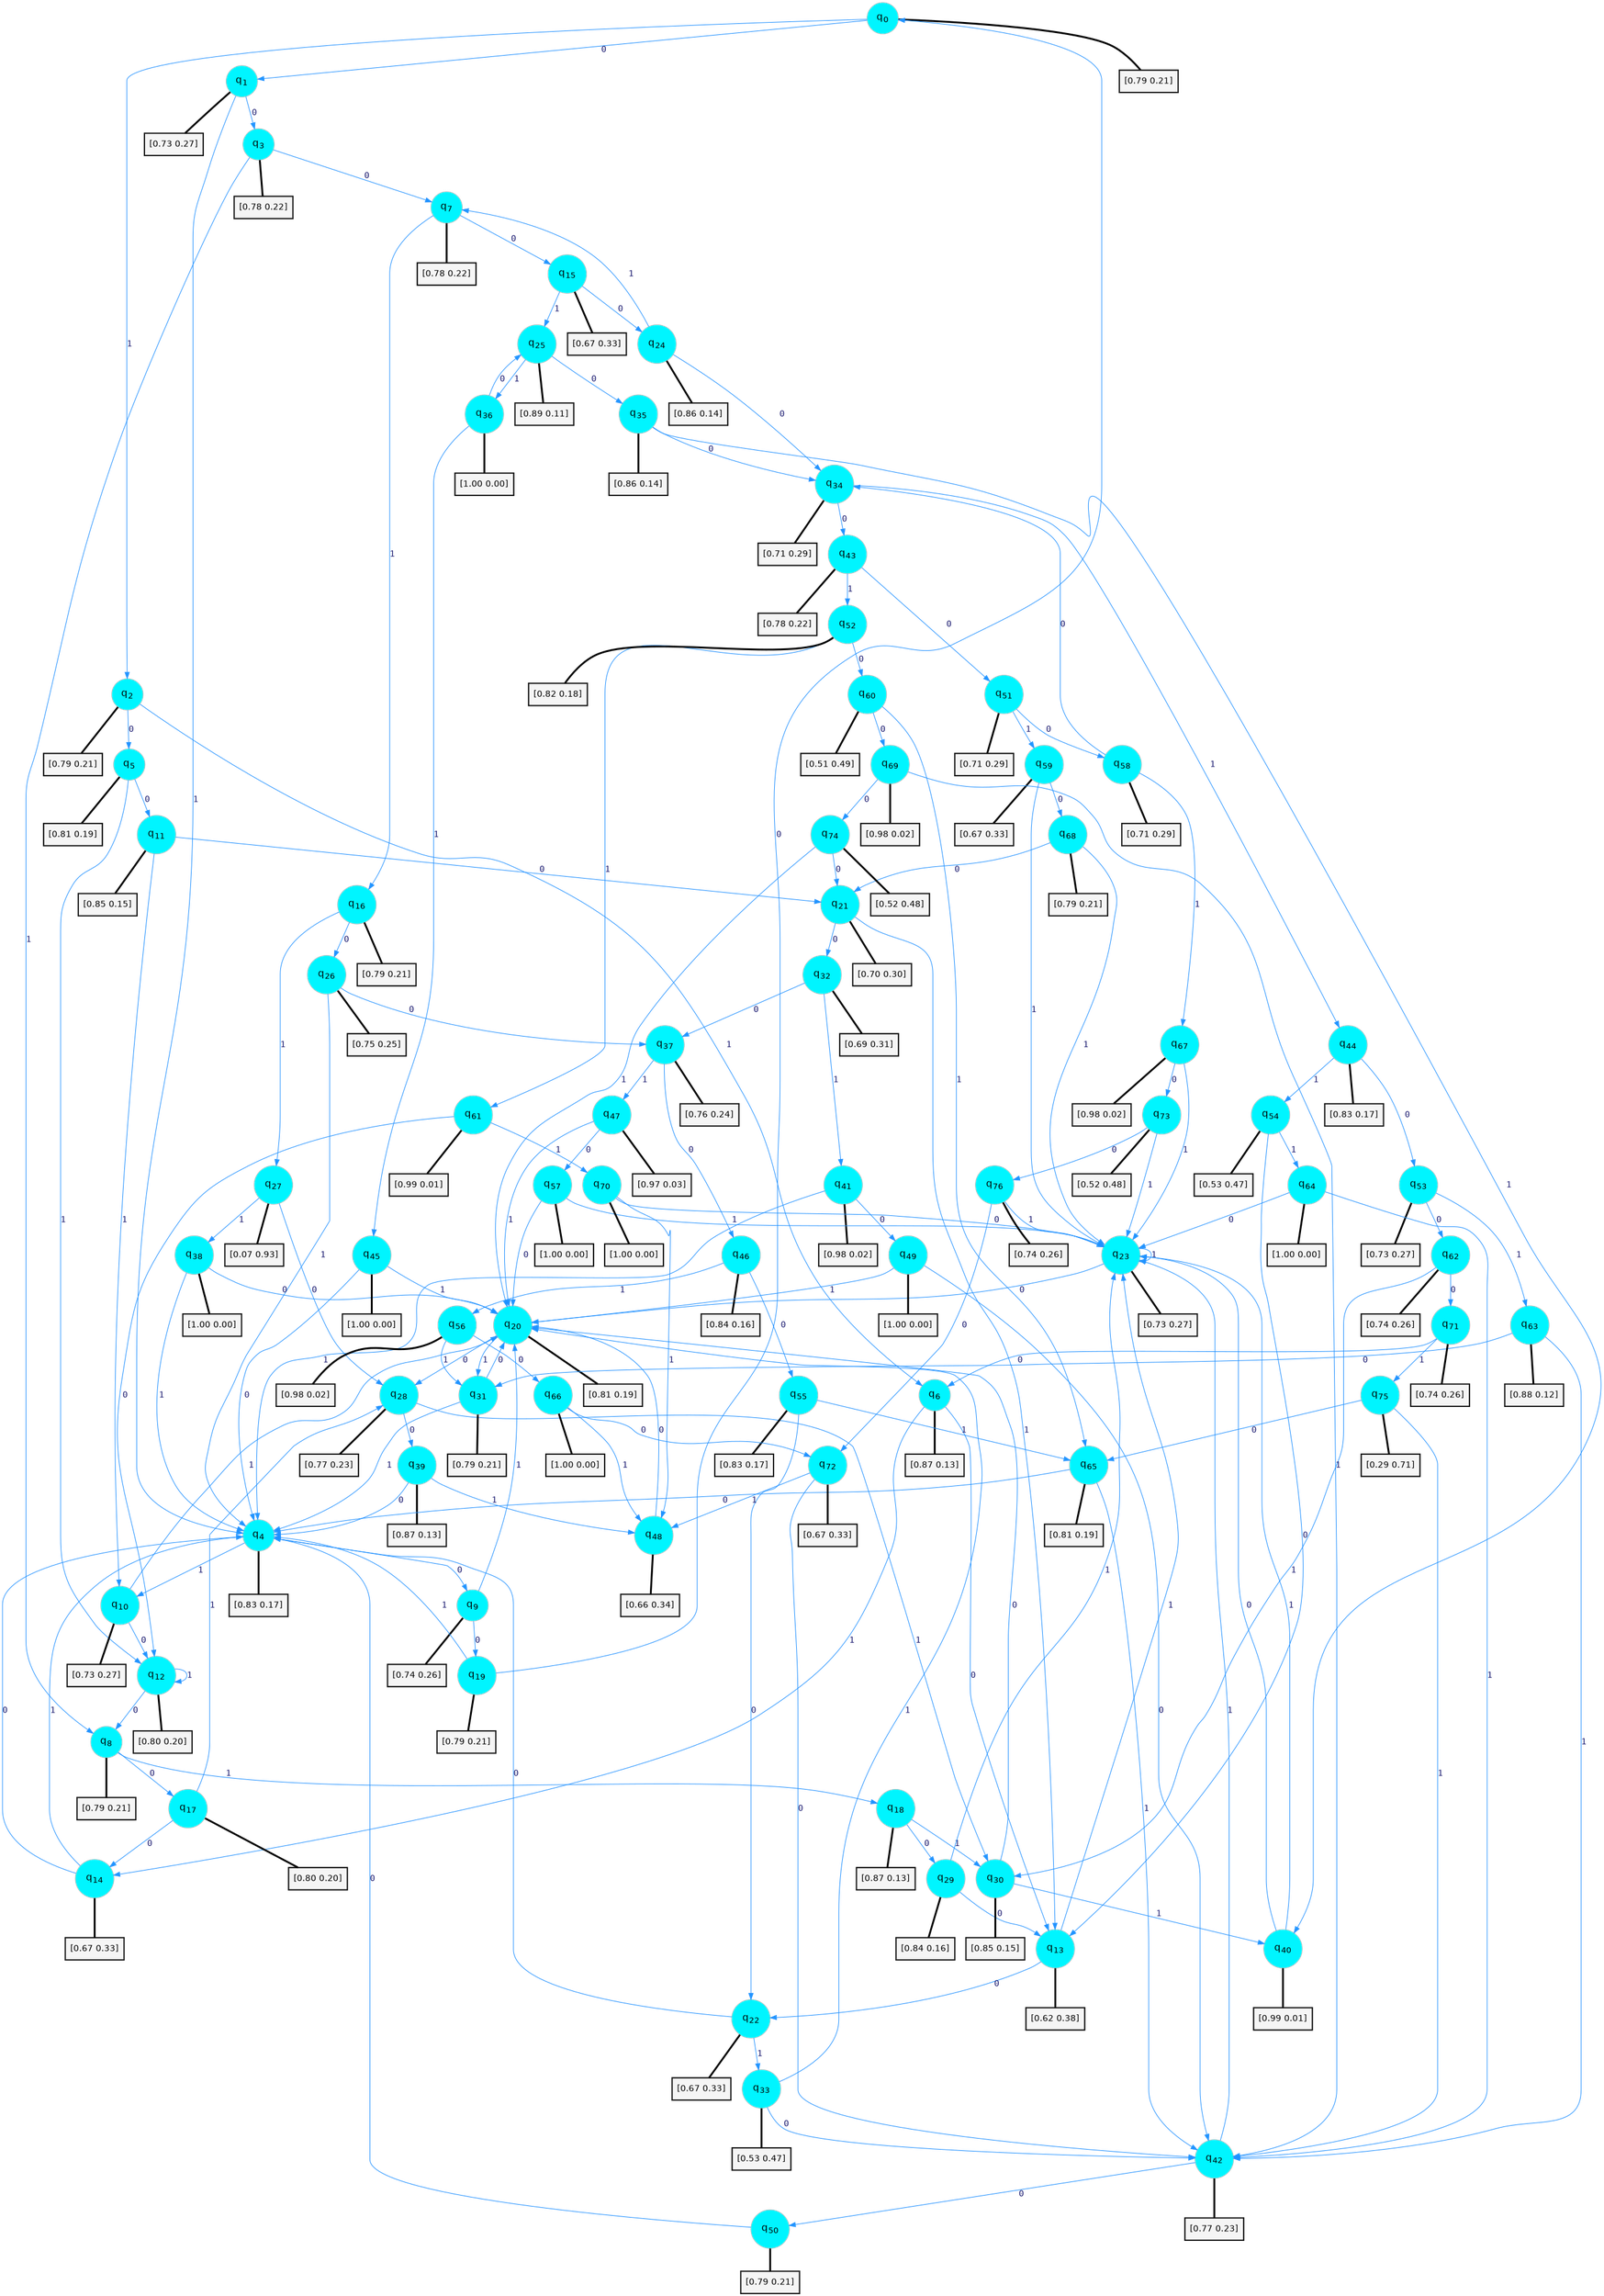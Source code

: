 digraph G {
graph [
bgcolor=transparent, dpi=300, rankdir=TD, size="40,25"];
node [
color=gray, fillcolor=turquoise1, fontcolor=black, fontname=Helvetica, fontsize=16, fontweight=bold, shape=circle, style=filled];
edge [
arrowsize=1, color=dodgerblue1, fontcolor=midnightblue, fontname=courier, fontweight=bold, penwidth=1, style=solid, weight=20];
0[label=<q<SUB>0</SUB>>];
1[label=<q<SUB>1</SUB>>];
2[label=<q<SUB>2</SUB>>];
3[label=<q<SUB>3</SUB>>];
4[label=<q<SUB>4</SUB>>];
5[label=<q<SUB>5</SUB>>];
6[label=<q<SUB>6</SUB>>];
7[label=<q<SUB>7</SUB>>];
8[label=<q<SUB>8</SUB>>];
9[label=<q<SUB>9</SUB>>];
10[label=<q<SUB>10</SUB>>];
11[label=<q<SUB>11</SUB>>];
12[label=<q<SUB>12</SUB>>];
13[label=<q<SUB>13</SUB>>];
14[label=<q<SUB>14</SUB>>];
15[label=<q<SUB>15</SUB>>];
16[label=<q<SUB>16</SUB>>];
17[label=<q<SUB>17</SUB>>];
18[label=<q<SUB>18</SUB>>];
19[label=<q<SUB>19</SUB>>];
20[label=<q<SUB>20</SUB>>];
21[label=<q<SUB>21</SUB>>];
22[label=<q<SUB>22</SUB>>];
23[label=<q<SUB>23</SUB>>];
24[label=<q<SUB>24</SUB>>];
25[label=<q<SUB>25</SUB>>];
26[label=<q<SUB>26</SUB>>];
27[label=<q<SUB>27</SUB>>];
28[label=<q<SUB>28</SUB>>];
29[label=<q<SUB>29</SUB>>];
30[label=<q<SUB>30</SUB>>];
31[label=<q<SUB>31</SUB>>];
32[label=<q<SUB>32</SUB>>];
33[label=<q<SUB>33</SUB>>];
34[label=<q<SUB>34</SUB>>];
35[label=<q<SUB>35</SUB>>];
36[label=<q<SUB>36</SUB>>];
37[label=<q<SUB>37</SUB>>];
38[label=<q<SUB>38</SUB>>];
39[label=<q<SUB>39</SUB>>];
40[label=<q<SUB>40</SUB>>];
41[label=<q<SUB>41</SUB>>];
42[label=<q<SUB>42</SUB>>];
43[label=<q<SUB>43</SUB>>];
44[label=<q<SUB>44</SUB>>];
45[label=<q<SUB>45</SUB>>];
46[label=<q<SUB>46</SUB>>];
47[label=<q<SUB>47</SUB>>];
48[label=<q<SUB>48</SUB>>];
49[label=<q<SUB>49</SUB>>];
50[label=<q<SUB>50</SUB>>];
51[label=<q<SUB>51</SUB>>];
52[label=<q<SUB>52</SUB>>];
53[label=<q<SUB>53</SUB>>];
54[label=<q<SUB>54</SUB>>];
55[label=<q<SUB>55</SUB>>];
56[label=<q<SUB>56</SUB>>];
57[label=<q<SUB>57</SUB>>];
58[label=<q<SUB>58</SUB>>];
59[label=<q<SUB>59</SUB>>];
60[label=<q<SUB>60</SUB>>];
61[label=<q<SUB>61</SUB>>];
62[label=<q<SUB>62</SUB>>];
63[label=<q<SUB>63</SUB>>];
64[label=<q<SUB>64</SUB>>];
65[label=<q<SUB>65</SUB>>];
66[label=<q<SUB>66</SUB>>];
67[label=<q<SUB>67</SUB>>];
68[label=<q<SUB>68</SUB>>];
69[label=<q<SUB>69</SUB>>];
70[label=<q<SUB>70</SUB>>];
71[label=<q<SUB>71</SUB>>];
72[label=<q<SUB>72</SUB>>];
73[label=<q<SUB>73</SUB>>];
74[label=<q<SUB>74</SUB>>];
75[label=<q<SUB>75</SUB>>];
76[label=<q<SUB>76</SUB>>];
77[label="[0.79 0.21]", shape=box,fontcolor=black, fontname=Helvetica, fontsize=14, penwidth=2, fillcolor=whitesmoke,color=black];
78[label="[0.73 0.27]", shape=box,fontcolor=black, fontname=Helvetica, fontsize=14, penwidth=2, fillcolor=whitesmoke,color=black];
79[label="[0.79 0.21]", shape=box,fontcolor=black, fontname=Helvetica, fontsize=14, penwidth=2, fillcolor=whitesmoke,color=black];
80[label="[0.78 0.22]", shape=box,fontcolor=black, fontname=Helvetica, fontsize=14, penwidth=2, fillcolor=whitesmoke,color=black];
81[label="[0.83 0.17]", shape=box,fontcolor=black, fontname=Helvetica, fontsize=14, penwidth=2, fillcolor=whitesmoke,color=black];
82[label="[0.81 0.19]", shape=box,fontcolor=black, fontname=Helvetica, fontsize=14, penwidth=2, fillcolor=whitesmoke,color=black];
83[label="[0.87 0.13]", shape=box,fontcolor=black, fontname=Helvetica, fontsize=14, penwidth=2, fillcolor=whitesmoke,color=black];
84[label="[0.78 0.22]", shape=box,fontcolor=black, fontname=Helvetica, fontsize=14, penwidth=2, fillcolor=whitesmoke,color=black];
85[label="[0.79 0.21]", shape=box,fontcolor=black, fontname=Helvetica, fontsize=14, penwidth=2, fillcolor=whitesmoke,color=black];
86[label="[0.74 0.26]", shape=box,fontcolor=black, fontname=Helvetica, fontsize=14, penwidth=2, fillcolor=whitesmoke,color=black];
87[label="[0.73 0.27]", shape=box,fontcolor=black, fontname=Helvetica, fontsize=14, penwidth=2, fillcolor=whitesmoke,color=black];
88[label="[0.85 0.15]", shape=box,fontcolor=black, fontname=Helvetica, fontsize=14, penwidth=2, fillcolor=whitesmoke,color=black];
89[label="[0.80 0.20]", shape=box,fontcolor=black, fontname=Helvetica, fontsize=14, penwidth=2, fillcolor=whitesmoke,color=black];
90[label="[0.62 0.38]", shape=box,fontcolor=black, fontname=Helvetica, fontsize=14, penwidth=2, fillcolor=whitesmoke,color=black];
91[label="[0.67 0.33]", shape=box,fontcolor=black, fontname=Helvetica, fontsize=14, penwidth=2, fillcolor=whitesmoke,color=black];
92[label="[0.67 0.33]", shape=box,fontcolor=black, fontname=Helvetica, fontsize=14, penwidth=2, fillcolor=whitesmoke,color=black];
93[label="[0.79 0.21]", shape=box,fontcolor=black, fontname=Helvetica, fontsize=14, penwidth=2, fillcolor=whitesmoke,color=black];
94[label="[0.80 0.20]", shape=box,fontcolor=black, fontname=Helvetica, fontsize=14, penwidth=2, fillcolor=whitesmoke,color=black];
95[label="[0.87 0.13]", shape=box,fontcolor=black, fontname=Helvetica, fontsize=14, penwidth=2, fillcolor=whitesmoke,color=black];
96[label="[0.79 0.21]", shape=box,fontcolor=black, fontname=Helvetica, fontsize=14, penwidth=2, fillcolor=whitesmoke,color=black];
97[label="[0.81 0.19]", shape=box,fontcolor=black, fontname=Helvetica, fontsize=14, penwidth=2, fillcolor=whitesmoke,color=black];
98[label="[0.70 0.30]", shape=box,fontcolor=black, fontname=Helvetica, fontsize=14, penwidth=2, fillcolor=whitesmoke,color=black];
99[label="[0.67 0.33]", shape=box,fontcolor=black, fontname=Helvetica, fontsize=14, penwidth=2, fillcolor=whitesmoke,color=black];
100[label="[0.73 0.27]", shape=box,fontcolor=black, fontname=Helvetica, fontsize=14, penwidth=2, fillcolor=whitesmoke,color=black];
101[label="[0.86 0.14]", shape=box,fontcolor=black, fontname=Helvetica, fontsize=14, penwidth=2, fillcolor=whitesmoke,color=black];
102[label="[0.89 0.11]", shape=box,fontcolor=black, fontname=Helvetica, fontsize=14, penwidth=2, fillcolor=whitesmoke,color=black];
103[label="[0.75 0.25]", shape=box,fontcolor=black, fontname=Helvetica, fontsize=14, penwidth=2, fillcolor=whitesmoke,color=black];
104[label="[0.07 0.93]", shape=box,fontcolor=black, fontname=Helvetica, fontsize=14, penwidth=2, fillcolor=whitesmoke,color=black];
105[label="[0.77 0.23]", shape=box,fontcolor=black, fontname=Helvetica, fontsize=14, penwidth=2, fillcolor=whitesmoke,color=black];
106[label="[0.84 0.16]", shape=box,fontcolor=black, fontname=Helvetica, fontsize=14, penwidth=2, fillcolor=whitesmoke,color=black];
107[label="[0.85 0.15]", shape=box,fontcolor=black, fontname=Helvetica, fontsize=14, penwidth=2, fillcolor=whitesmoke,color=black];
108[label="[0.79 0.21]", shape=box,fontcolor=black, fontname=Helvetica, fontsize=14, penwidth=2, fillcolor=whitesmoke,color=black];
109[label="[0.69 0.31]", shape=box,fontcolor=black, fontname=Helvetica, fontsize=14, penwidth=2, fillcolor=whitesmoke,color=black];
110[label="[0.53 0.47]", shape=box,fontcolor=black, fontname=Helvetica, fontsize=14, penwidth=2, fillcolor=whitesmoke,color=black];
111[label="[0.71 0.29]", shape=box,fontcolor=black, fontname=Helvetica, fontsize=14, penwidth=2, fillcolor=whitesmoke,color=black];
112[label="[0.86 0.14]", shape=box,fontcolor=black, fontname=Helvetica, fontsize=14, penwidth=2, fillcolor=whitesmoke,color=black];
113[label="[1.00 0.00]", shape=box,fontcolor=black, fontname=Helvetica, fontsize=14, penwidth=2, fillcolor=whitesmoke,color=black];
114[label="[0.76 0.24]", shape=box,fontcolor=black, fontname=Helvetica, fontsize=14, penwidth=2, fillcolor=whitesmoke,color=black];
115[label="[1.00 0.00]", shape=box,fontcolor=black, fontname=Helvetica, fontsize=14, penwidth=2, fillcolor=whitesmoke,color=black];
116[label="[0.87 0.13]", shape=box,fontcolor=black, fontname=Helvetica, fontsize=14, penwidth=2, fillcolor=whitesmoke,color=black];
117[label="[0.99 0.01]", shape=box,fontcolor=black, fontname=Helvetica, fontsize=14, penwidth=2, fillcolor=whitesmoke,color=black];
118[label="[0.98 0.02]", shape=box,fontcolor=black, fontname=Helvetica, fontsize=14, penwidth=2, fillcolor=whitesmoke,color=black];
119[label="[0.77 0.23]", shape=box,fontcolor=black, fontname=Helvetica, fontsize=14, penwidth=2, fillcolor=whitesmoke,color=black];
120[label="[0.78 0.22]", shape=box,fontcolor=black, fontname=Helvetica, fontsize=14, penwidth=2, fillcolor=whitesmoke,color=black];
121[label="[0.83 0.17]", shape=box,fontcolor=black, fontname=Helvetica, fontsize=14, penwidth=2, fillcolor=whitesmoke,color=black];
122[label="[1.00 0.00]", shape=box,fontcolor=black, fontname=Helvetica, fontsize=14, penwidth=2, fillcolor=whitesmoke,color=black];
123[label="[0.84 0.16]", shape=box,fontcolor=black, fontname=Helvetica, fontsize=14, penwidth=2, fillcolor=whitesmoke,color=black];
124[label="[0.97 0.03]", shape=box,fontcolor=black, fontname=Helvetica, fontsize=14, penwidth=2, fillcolor=whitesmoke,color=black];
125[label="[0.66 0.34]", shape=box,fontcolor=black, fontname=Helvetica, fontsize=14, penwidth=2, fillcolor=whitesmoke,color=black];
126[label="[1.00 0.00]", shape=box,fontcolor=black, fontname=Helvetica, fontsize=14, penwidth=2, fillcolor=whitesmoke,color=black];
127[label="[0.79 0.21]", shape=box,fontcolor=black, fontname=Helvetica, fontsize=14, penwidth=2, fillcolor=whitesmoke,color=black];
128[label="[0.71 0.29]", shape=box,fontcolor=black, fontname=Helvetica, fontsize=14, penwidth=2, fillcolor=whitesmoke,color=black];
129[label="[0.82 0.18]", shape=box,fontcolor=black, fontname=Helvetica, fontsize=14, penwidth=2, fillcolor=whitesmoke,color=black];
130[label="[0.73 0.27]", shape=box,fontcolor=black, fontname=Helvetica, fontsize=14, penwidth=2, fillcolor=whitesmoke,color=black];
131[label="[0.53 0.47]", shape=box,fontcolor=black, fontname=Helvetica, fontsize=14, penwidth=2, fillcolor=whitesmoke,color=black];
132[label="[0.83 0.17]", shape=box,fontcolor=black, fontname=Helvetica, fontsize=14, penwidth=2, fillcolor=whitesmoke,color=black];
133[label="[0.98 0.02]", shape=box,fontcolor=black, fontname=Helvetica, fontsize=14, penwidth=2, fillcolor=whitesmoke,color=black];
134[label="[1.00 0.00]", shape=box,fontcolor=black, fontname=Helvetica, fontsize=14, penwidth=2, fillcolor=whitesmoke,color=black];
135[label="[0.71 0.29]", shape=box,fontcolor=black, fontname=Helvetica, fontsize=14, penwidth=2, fillcolor=whitesmoke,color=black];
136[label="[0.67 0.33]", shape=box,fontcolor=black, fontname=Helvetica, fontsize=14, penwidth=2, fillcolor=whitesmoke,color=black];
137[label="[0.51 0.49]", shape=box,fontcolor=black, fontname=Helvetica, fontsize=14, penwidth=2, fillcolor=whitesmoke,color=black];
138[label="[0.99 0.01]", shape=box,fontcolor=black, fontname=Helvetica, fontsize=14, penwidth=2, fillcolor=whitesmoke,color=black];
139[label="[0.74 0.26]", shape=box,fontcolor=black, fontname=Helvetica, fontsize=14, penwidth=2, fillcolor=whitesmoke,color=black];
140[label="[0.88 0.12]", shape=box,fontcolor=black, fontname=Helvetica, fontsize=14, penwidth=2, fillcolor=whitesmoke,color=black];
141[label="[1.00 0.00]", shape=box,fontcolor=black, fontname=Helvetica, fontsize=14, penwidth=2, fillcolor=whitesmoke,color=black];
142[label="[0.81 0.19]", shape=box,fontcolor=black, fontname=Helvetica, fontsize=14, penwidth=2, fillcolor=whitesmoke,color=black];
143[label="[1.00 0.00]", shape=box,fontcolor=black, fontname=Helvetica, fontsize=14, penwidth=2, fillcolor=whitesmoke,color=black];
144[label="[0.98 0.02]", shape=box,fontcolor=black, fontname=Helvetica, fontsize=14, penwidth=2, fillcolor=whitesmoke,color=black];
145[label="[0.79 0.21]", shape=box,fontcolor=black, fontname=Helvetica, fontsize=14, penwidth=2, fillcolor=whitesmoke,color=black];
146[label="[0.98 0.02]", shape=box,fontcolor=black, fontname=Helvetica, fontsize=14, penwidth=2, fillcolor=whitesmoke,color=black];
147[label="[1.00 0.00]", shape=box,fontcolor=black, fontname=Helvetica, fontsize=14, penwidth=2, fillcolor=whitesmoke,color=black];
148[label="[0.74 0.26]", shape=box,fontcolor=black, fontname=Helvetica, fontsize=14, penwidth=2, fillcolor=whitesmoke,color=black];
149[label="[0.67 0.33]", shape=box,fontcolor=black, fontname=Helvetica, fontsize=14, penwidth=2, fillcolor=whitesmoke,color=black];
150[label="[0.52 0.48]", shape=box,fontcolor=black, fontname=Helvetica, fontsize=14, penwidth=2, fillcolor=whitesmoke,color=black];
151[label="[0.52 0.48]", shape=box,fontcolor=black, fontname=Helvetica, fontsize=14, penwidth=2, fillcolor=whitesmoke,color=black];
152[label="[0.29 0.71]", shape=box,fontcolor=black, fontname=Helvetica, fontsize=14, penwidth=2, fillcolor=whitesmoke,color=black];
153[label="[0.74 0.26]", shape=box,fontcolor=black, fontname=Helvetica, fontsize=14, penwidth=2, fillcolor=whitesmoke,color=black];
0->1 [label=0];
0->2 [label=1];
0->77 [arrowhead=none, penwidth=3,color=black];
1->3 [label=0];
1->4 [label=1];
1->78 [arrowhead=none, penwidth=3,color=black];
2->5 [label=0];
2->6 [label=1];
2->79 [arrowhead=none, penwidth=3,color=black];
3->7 [label=0];
3->8 [label=1];
3->80 [arrowhead=none, penwidth=3,color=black];
4->9 [label=0];
4->10 [label=1];
4->81 [arrowhead=none, penwidth=3,color=black];
5->11 [label=0];
5->12 [label=1];
5->82 [arrowhead=none, penwidth=3,color=black];
6->13 [label=0];
6->14 [label=1];
6->83 [arrowhead=none, penwidth=3,color=black];
7->15 [label=0];
7->16 [label=1];
7->84 [arrowhead=none, penwidth=3,color=black];
8->17 [label=0];
8->18 [label=1];
8->85 [arrowhead=none, penwidth=3,color=black];
9->19 [label=0];
9->20 [label=1];
9->86 [arrowhead=none, penwidth=3,color=black];
10->12 [label=0];
10->20 [label=1];
10->87 [arrowhead=none, penwidth=3,color=black];
11->21 [label=0];
11->10 [label=1];
11->88 [arrowhead=none, penwidth=3,color=black];
12->8 [label=0];
12->12 [label=1];
12->89 [arrowhead=none, penwidth=3,color=black];
13->22 [label=0];
13->23 [label=1];
13->90 [arrowhead=none, penwidth=3,color=black];
14->4 [label=0];
14->4 [label=1];
14->91 [arrowhead=none, penwidth=3,color=black];
15->24 [label=0];
15->25 [label=1];
15->92 [arrowhead=none, penwidth=3,color=black];
16->26 [label=0];
16->27 [label=1];
16->93 [arrowhead=none, penwidth=3,color=black];
17->14 [label=0];
17->28 [label=1];
17->94 [arrowhead=none, penwidth=3,color=black];
18->29 [label=0];
18->30 [label=1];
18->95 [arrowhead=none, penwidth=3,color=black];
19->0 [label=0];
19->4 [label=1];
19->96 [arrowhead=none, penwidth=3,color=black];
20->28 [label=0];
20->31 [label=1];
20->97 [arrowhead=none, penwidth=3,color=black];
21->32 [label=0];
21->13 [label=1];
21->98 [arrowhead=none, penwidth=3,color=black];
22->4 [label=0];
22->33 [label=1];
22->99 [arrowhead=none, penwidth=3,color=black];
23->20 [label=0];
23->23 [label=1];
23->100 [arrowhead=none, penwidth=3,color=black];
24->34 [label=0];
24->7 [label=1];
24->101 [arrowhead=none, penwidth=3,color=black];
25->35 [label=0];
25->36 [label=1];
25->102 [arrowhead=none, penwidth=3,color=black];
26->37 [label=0];
26->4 [label=1];
26->103 [arrowhead=none, penwidth=3,color=black];
27->28 [label=0];
27->38 [label=1];
27->104 [arrowhead=none, penwidth=3,color=black];
28->39 [label=0];
28->30 [label=1];
28->105 [arrowhead=none, penwidth=3,color=black];
29->13 [label=0];
29->23 [label=1];
29->106 [arrowhead=none, penwidth=3,color=black];
30->20 [label=0];
30->40 [label=1];
30->107 [arrowhead=none, penwidth=3,color=black];
31->20 [label=0];
31->4 [label=1];
31->108 [arrowhead=none, penwidth=3,color=black];
32->37 [label=0];
32->41 [label=1];
32->109 [arrowhead=none, penwidth=3,color=black];
33->42 [label=0];
33->20 [label=1];
33->110 [arrowhead=none, penwidth=3,color=black];
34->43 [label=0];
34->44 [label=1];
34->111 [arrowhead=none, penwidth=3,color=black];
35->34 [label=0];
35->40 [label=1];
35->112 [arrowhead=none, penwidth=3,color=black];
36->25 [label=0];
36->45 [label=1];
36->113 [arrowhead=none, penwidth=3,color=black];
37->46 [label=0];
37->47 [label=1];
37->114 [arrowhead=none, penwidth=3,color=black];
38->20 [label=0];
38->4 [label=1];
38->115 [arrowhead=none, penwidth=3,color=black];
39->4 [label=0];
39->48 [label=1];
39->116 [arrowhead=none, penwidth=3,color=black];
40->23 [label=0];
40->23 [label=1];
40->117 [arrowhead=none, penwidth=3,color=black];
41->49 [label=0];
41->4 [label=1];
41->118 [arrowhead=none, penwidth=3,color=black];
42->50 [label=0];
42->23 [label=1];
42->119 [arrowhead=none, penwidth=3,color=black];
43->51 [label=0];
43->52 [label=1];
43->120 [arrowhead=none, penwidth=3,color=black];
44->53 [label=0];
44->54 [label=1];
44->121 [arrowhead=none, penwidth=3,color=black];
45->4 [label=0];
45->20 [label=1];
45->122 [arrowhead=none, penwidth=3,color=black];
46->55 [label=0];
46->56 [label=1];
46->123 [arrowhead=none, penwidth=3,color=black];
47->57 [label=0];
47->20 [label=1];
47->124 [arrowhead=none, penwidth=3,color=black];
48->20 [label=0];
48->125 [arrowhead=none, penwidth=3,color=black];
49->42 [label=0];
49->20 [label=1];
49->126 [arrowhead=none, penwidth=3,color=black];
50->4 [label=0];
50->127 [arrowhead=none, penwidth=3,color=black];
51->58 [label=0];
51->59 [label=1];
51->128 [arrowhead=none, penwidth=3,color=black];
52->60 [label=0];
52->61 [label=1];
52->129 [arrowhead=none, penwidth=3,color=black];
53->62 [label=0];
53->63 [label=1];
53->130 [arrowhead=none, penwidth=3,color=black];
54->13 [label=0];
54->64 [label=1];
54->131 [arrowhead=none, penwidth=3,color=black];
55->22 [label=0];
55->65 [label=1];
55->132 [arrowhead=none, penwidth=3,color=black];
56->66 [label=0];
56->31 [label=1];
56->133 [arrowhead=none, penwidth=3,color=black];
57->20 [label=0];
57->23 [label=1];
57->134 [arrowhead=none, penwidth=3,color=black];
58->34 [label=0];
58->67 [label=1];
58->135 [arrowhead=none, penwidth=3,color=black];
59->68 [label=0];
59->23 [label=1];
59->136 [arrowhead=none, penwidth=3,color=black];
60->69 [label=0];
60->65 [label=1];
60->137 [arrowhead=none, penwidth=3,color=black];
61->12 [label=0];
61->70 [label=1];
61->138 [arrowhead=none, penwidth=3,color=black];
62->71 [label=0];
62->30 [label=1];
62->139 [arrowhead=none, penwidth=3,color=black];
63->31 [label=0];
63->42 [label=1];
63->140 [arrowhead=none, penwidth=3,color=black];
64->23 [label=0];
64->42 [label=1];
64->141 [arrowhead=none, penwidth=3,color=black];
65->4 [label=0];
65->42 [label=1];
65->142 [arrowhead=none, penwidth=3,color=black];
66->72 [label=0];
66->48 [label=1];
66->143 [arrowhead=none, penwidth=3,color=black];
67->73 [label=0];
67->23 [label=1];
67->144 [arrowhead=none, penwidth=3,color=black];
68->21 [label=0];
68->23 [label=1];
68->145 [arrowhead=none, penwidth=3,color=black];
69->74 [label=0];
69->42 [label=1];
69->146 [arrowhead=none, penwidth=3,color=black];
70->23 [label=0];
70->48 [label=1];
70->147 [arrowhead=none, penwidth=3,color=black];
71->6 [label=0];
71->75 [label=1];
71->148 [arrowhead=none, penwidth=3,color=black];
72->42 [label=0];
72->48 [label=1];
72->149 [arrowhead=none, penwidth=3,color=black];
73->76 [label=0];
73->23 [label=1];
73->150 [arrowhead=none, penwidth=3,color=black];
74->21 [label=0];
74->20 [label=1];
74->151 [arrowhead=none, penwidth=3,color=black];
75->65 [label=0];
75->42 [label=1];
75->152 [arrowhead=none, penwidth=3,color=black];
76->72 [label=0];
76->23 [label=1];
76->153 [arrowhead=none, penwidth=3,color=black];
}
